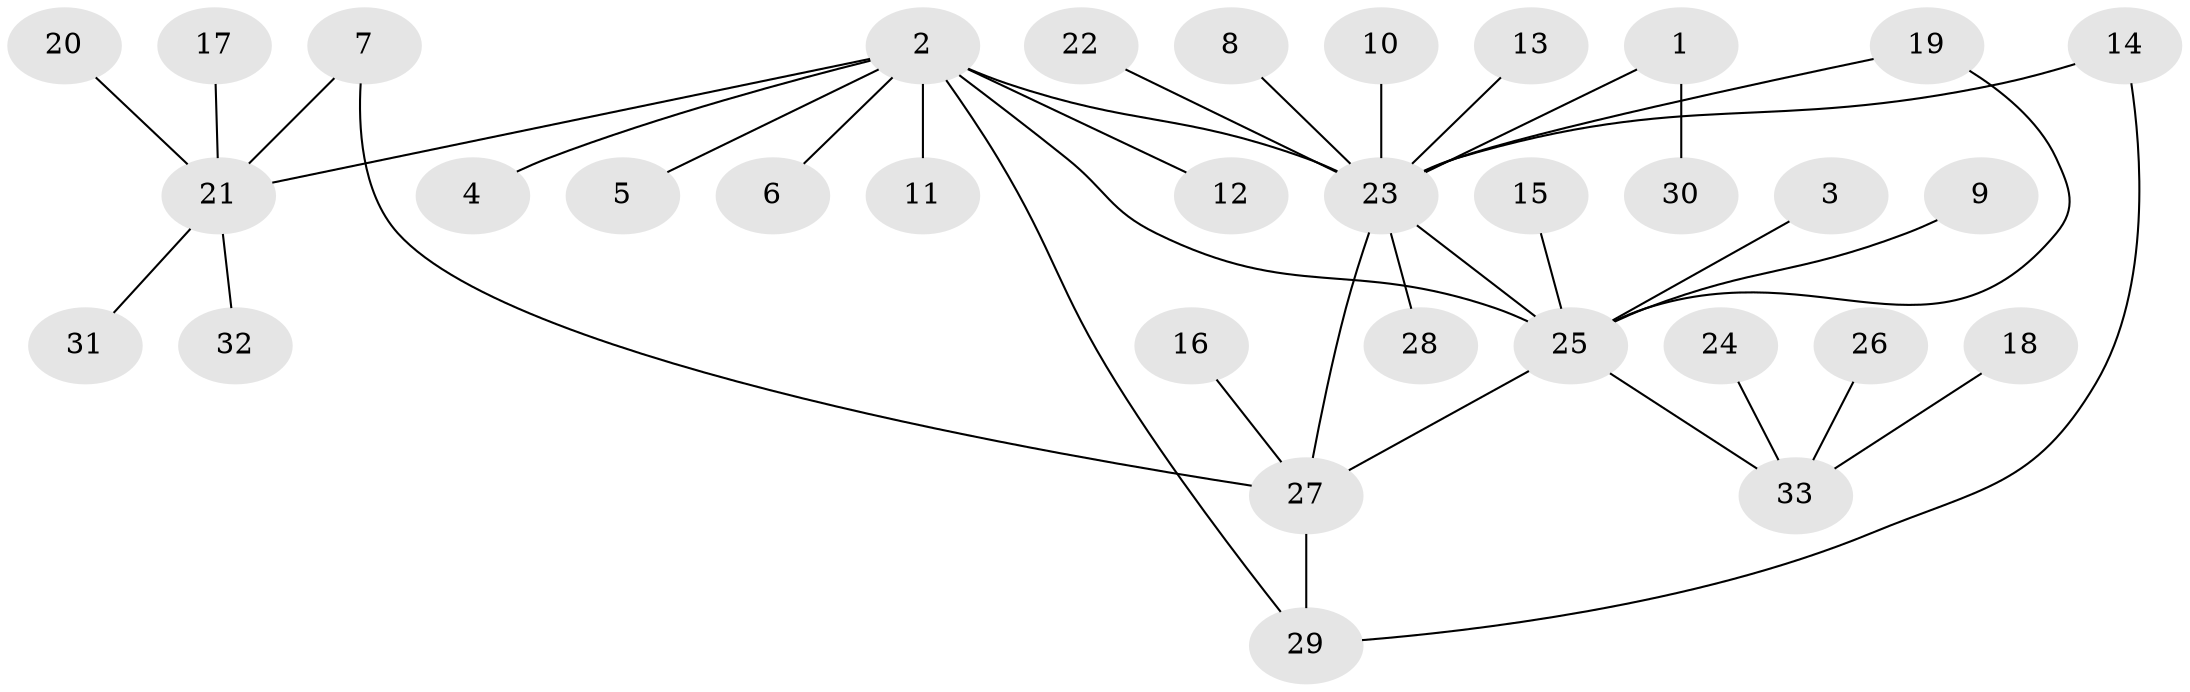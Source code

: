 // original degree distribution, {14: 0.015151515151515152, 9: 0.015151515151515152, 6: 0.015151515151515152, 2: 0.2727272727272727, 1: 0.5, 3: 0.09090909090909091, 4: 0.030303030303030304, 5: 0.06060606060606061}
// Generated by graph-tools (version 1.1) at 2025/49/03/09/25 03:49:46]
// undirected, 33 vertices, 38 edges
graph export_dot {
graph [start="1"]
  node [color=gray90,style=filled];
  1;
  2;
  3;
  4;
  5;
  6;
  7;
  8;
  9;
  10;
  11;
  12;
  13;
  14;
  15;
  16;
  17;
  18;
  19;
  20;
  21;
  22;
  23;
  24;
  25;
  26;
  27;
  28;
  29;
  30;
  31;
  32;
  33;
  1 -- 23 [weight=1.0];
  1 -- 30 [weight=1.0];
  2 -- 4 [weight=1.0];
  2 -- 5 [weight=1.0];
  2 -- 6 [weight=1.0];
  2 -- 11 [weight=1.0];
  2 -- 12 [weight=1.0];
  2 -- 21 [weight=1.0];
  2 -- 23 [weight=1.0];
  2 -- 25 [weight=1.0];
  2 -- 29 [weight=1.0];
  3 -- 25 [weight=1.0];
  7 -- 21 [weight=1.0];
  7 -- 27 [weight=1.0];
  8 -- 23 [weight=1.0];
  9 -- 25 [weight=1.0];
  10 -- 23 [weight=1.0];
  13 -- 23 [weight=1.0];
  14 -- 23 [weight=1.0];
  14 -- 29 [weight=1.0];
  15 -- 25 [weight=1.0];
  16 -- 27 [weight=1.0];
  17 -- 21 [weight=1.0];
  18 -- 33 [weight=1.0];
  19 -- 23 [weight=1.0];
  19 -- 25 [weight=1.0];
  20 -- 21 [weight=1.0];
  21 -- 31 [weight=1.0];
  21 -- 32 [weight=1.0];
  22 -- 23 [weight=1.0];
  23 -- 25 [weight=1.0];
  23 -- 27 [weight=2.0];
  23 -- 28 [weight=1.0];
  24 -- 33 [weight=1.0];
  25 -- 27 [weight=1.0];
  25 -- 33 [weight=1.0];
  26 -- 33 [weight=1.0];
  27 -- 29 [weight=1.0];
}
